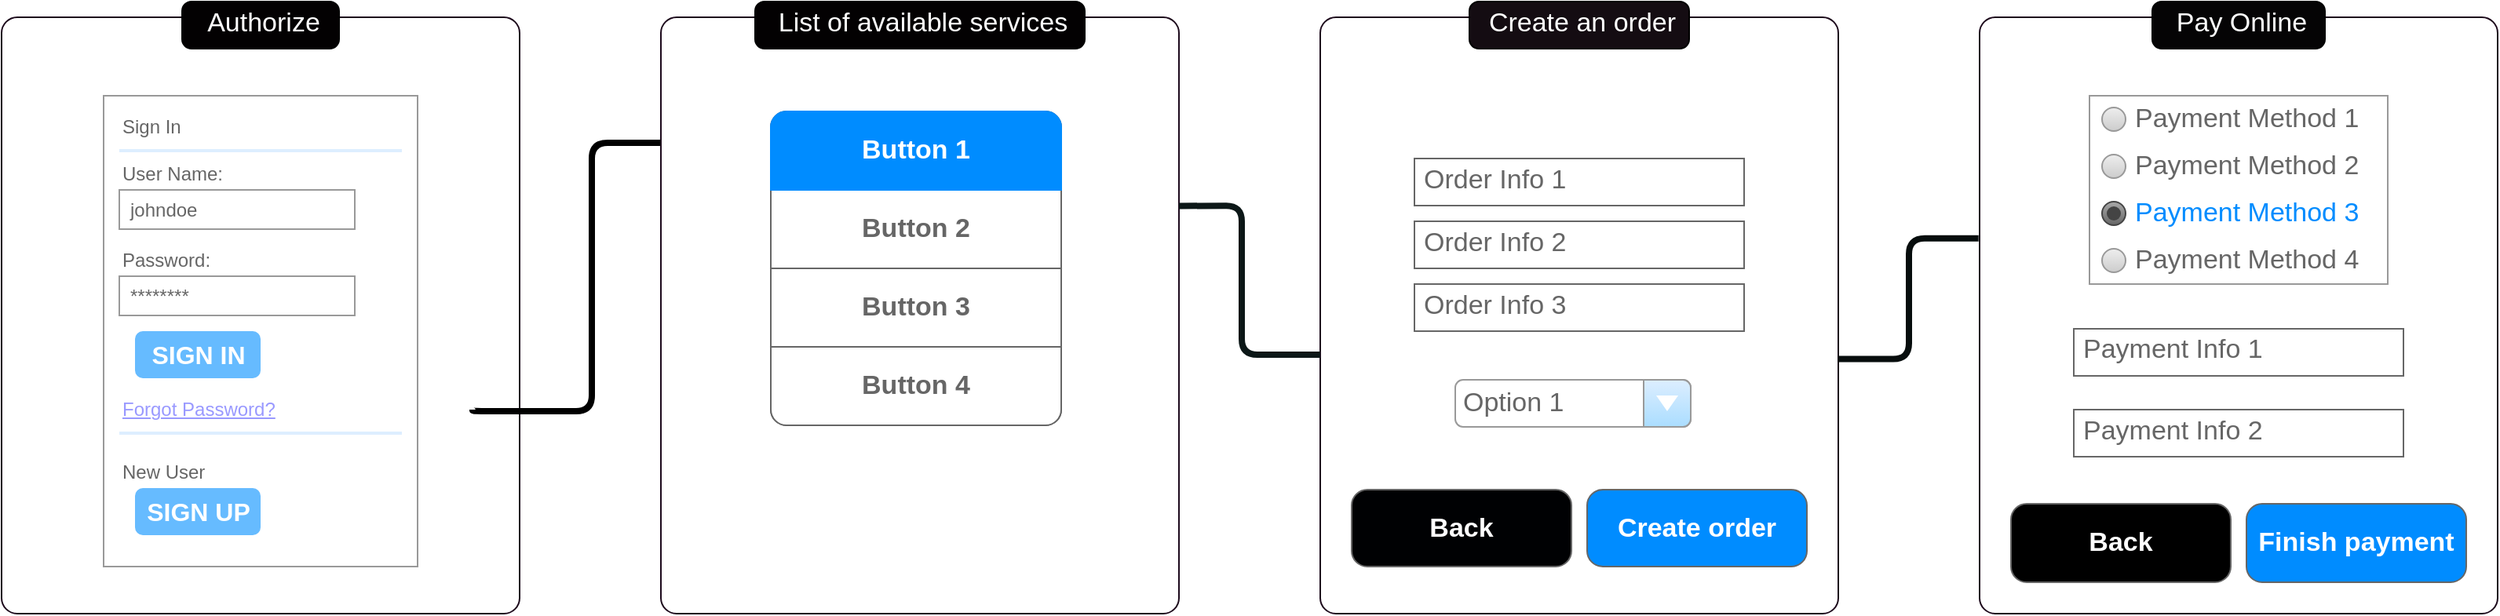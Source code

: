 <mxfile version="23.1.0" type="device">
  <diagram id="9j6BMVzBNtlCnUVLWTuU" name="Страница — 2">
    <mxGraphModel dx="2100" dy="1116" grid="1" gridSize="10" guides="1" tooltips="1" connect="1" arrows="1" fold="1" page="1" pageScale="1" pageWidth="1169" pageHeight="827" math="0" shadow="0">
      <root>
        <mxCell id="0" />
        <mxCell id="1" parent="0" />
        <mxCell id="my_R7svTArsjujbV07Jw-1" value="" style="shape=mxgraph.mockup.containers.marginRect;rectMarginTop=10;strokeColor=#1D0A1C;strokeWidth=1;dashed=0;rounded=1;arcSize=5;recursiveResize=0;html=1;whiteSpace=wrap;" parent="1" vertex="1">
          <mxGeometry x="40" y="190" width="330" height="390" as="geometry" />
        </mxCell>
        <mxCell id="my_R7svTArsjujbV07Jw-2" value="&lt;div&gt;Authorize&lt;/div&gt;" style="shape=rect;strokeColor=default;fillColor=#030102;strokeWidth=1;dashed=0;rounded=1;arcSize=20;fontColor=#ffffff;fontSize=17;spacing=2;spacingTop=-2;align=center;autosize=1;spacingLeft=4;resizeWidth=0;resizeHeight=0;perimeter=none;html=1;whiteSpace=wrap;" parent="my_R7svTArsjujbV07Jw-1" vertex="1">
          <mxGeometry x="115" width="100" height="30" as="geometry" />
        </mxCell>
        <mxCell id="my_R7svTArsjujbV07Jw-43" value="" style="endArrow=none;html=1;rounded=1;entryX=0;entryY=0.476;entryDx=0;entryDy=0;entryPerimeter=0;edgeStyle=orthogonalEdgeStyle;strokeColor=#000000;strokeWidth=4;" parent="my_R7svTArsjujbV07Jw-1" edge="1">
          <mxGeometry width="50" height="50" relative="1" as="geometry">
            <mxPoint x="300" y="260" as="sourcePoint" />
            <mxPoint x="450" y="92.84" as="targetPoint" />
            <Array as="points">
              <mxPoint x="376" y="261" />
              <mxPoint x="376" y="90" />
              <mxPoint x="450" y="90" />
            </Array>
          </mxGeometry>
        </mxCell>
        <mxCell id="-w1Alu2peggDKOT6mXlN-9" value="" style="strokeWidth=1;shadow=0;dashed=0;align=center;html=1;shape=mxgraph.mockup.forms.rrect;rSize=0;strokeColor=#999999;fillColor=#ffffff;" vertex="1" parent="my_R7svTArsjujbV07Jw-1">
          <mxGeometry x="65" y="60" width="200" height="300" as="geometry" />
        </mxCell>
        <mxCell id="-w1Alu2peggDKOT6mXlN-10" value="Sign In" style="strokeWidth=1;shadow=0;dashed=0;align=center;html=1;shape=mxgraph.mockup.forms.anchor;fontSize=12;fontColor=#666666;align=left;resizeWidth=1;spacingLeft=0;" vertex="1" parent="-w1Alu2peggDKOT6mXlN-9">
          <mxGeometry width="100" height="20" relative="1" as="geometry">
            <mxPoint x="10" y="10" as="offset" />
          </mxGeometry>
        </mxCell>
        <mxCell id="-w1Alu2peggDKOT6mXlN-11" value="" style="shape=line;strokeColor=#ddeeff;strokeWidth=2;html=1;resizeWidth=1;" vertex="1" parent="-w1Alu2peggDKOT6mXlN-9">
          <mxGeometry width="180" height="10" relative="1" as="geometry">
            <mxPoint x="10" y="30" as="offset" />
          </mxGeometry>
        </mxCell>
        <mxCell id="-w1Alu2peggDKOT6mXlN-12" value="User Name:" style="strokeWidth=1;shadow=0;dashed=0;align=center;html=1;shape=mxgraph.mockup.forms.anchor;fontSize=12;fontColor=#666666;align=left;resizeWidth=1;spacingLeft=0;" vertex="1" parent="-w1Alu2peggDKOT6mXlN-9">
          <mxGeometry width="100" height="20" relative="1" as="geometry">
            <mxPoint x="10" y="40" as="offset" />
          </mxGeometry>
        </mxCell>
        <mxCell id="-w1Alu2peggDKOT6mXlN-13" value="johndoe" style="strokeWidth=1;shadow=0;dashed=0;align=center;html=1;shape=mxgraph.mockup.forms.rrect;rSize=0;strokeColor=#999999;fontColor=#666666;align=left;spacingLeft=5;resizeWidth=1;" vertex="1" parent="-w1Alu2peggDKOT6mXlN-9">
          <mxGeometry width="150" height="25" relative="1" as="geometry">
            <mxPoint x="10" y="60" as="offset" />
          </mxGeometry>
        </mxCell>
        <mxCell id="-w1Alu2peggDKOT6mXlN-14" value="Password:" style="strokeWidth=1;shadow=0;dashed=0;align=center;html=1;shape=mxgraph.mockup.forms.anchor;fontSize=12;fontColor=#666666;align=left;resizeWidth=1;spacingLeft=0;" vertex="1" parent="-w1Alu2peggDKOT6mXlN-9">
          <mxGeometry width="100" height="20" relative="1" as="geometry">
            <mxPoint x="10" y="95" as="offset" />
          </mxGeometry>
        </mxCell>
        <mxCell id="-w1Alu2peggDKOT6mXlN-15" value="********" style="strokeWidth=1;shadow=0;dashed=0;align=center;html=1;shape=mxgraph.mockup.forms.rrect;rSize=0;strokeColor=#999999;fontColor=#666666;align=left;spacingLeft=5;resizeWidth=1;" vertex="1" parent="-w1Alu2peggDKOT6mXlN-9">
          <mxGeometry width="150" height="25" relative="1" as="geometry">
            <mxPoint x="10" y="115" as="offset" />
          </mxGeometry>
        </mxCell>
        <mxCell id="-w1Alu2peggDKOT6mXlN-16" value="SIGN IN" style="strokeWidth=1;shadow=0;dashed=0;align=center;html=1;shape=mxgraph.mockup.forms.rrect;rSize=5;strokeColor=none;fontColor=#ffffff;fillColor=#66bbff;fontSize=16;fontStyle=1;" vertex="1" parent="-w1Alu2peggDKOT6mXlN-9">
          <mxGeometry y="1" width="80" height="30" relative="1" as="geometry">
            <mxPoint x="20" y="-150" as="offset" />
          </mxGeometry>
        </mxCell>
        <mxCell id="-w1Alu2peggDKOT6mXlN-17" value="Forgot Password?" style="strokeWidth=1;shadow=0;dashed=0;align=center;html=1;shape=mxgraph.mockup.forms.anchor;fontSize=12;fontColor=#9999ff;align=left;spacingLeft=0;fontStyle=4;resizeWidth=1;" vertex="1" parent="-w1Alu2peggDKOT6mXlN-9">
          <mxGeometry y="1" width="150" height="20" relative="1" as="geometry">
            <mxPoint x="10" y="-110" as="offset" />
          </mxGeometry>
        </mxCell>
        <mxCell id="-w1Alu2peggDKOT6mXlN-18" value="" style="shape=line;strokeColor=#ddeeff;strokeWidth=2;html=1;resizeWidth=1;" vertex="1" parent="-w1Alu2peggDKOT6mXlN-9">
          <mxGeometry y="1" width="180" height="10" relative="1" as="geometry">
            <mxPoint x="10" y="-90" as="offset" />
          </mxGeometry>
        </mxCell>
        <mxCell id="-w1Alu2peggDKOT6mXlN-19" value="New User" style="strokeWidth=1;shadow=0;dashed=0;align=center;html=1;shape=mxgraph.mockup.forms.anchor;fontSize=12;fontColor=#666666;align=left;spacingLeft=0;resizeWidth=1;" vertex="1" parent="-w1Alu2peggDKOT6mXlN-9">
          <mxGeometry y="1" width="150" height="20" relative="1" as="geometry">
            <mxPoint x="10" y="-70" as="offset" />
          </mxGeometry>
        </mxCell>
        <mxCell id="-w1Alu2peggDKOT6mXlN-20" value="SIGN UP" style="strokeWidth=1;shadow=0;dashed=0;align=center;html=1;shape=mxgraph.mockup.forms.rrect;rSize=5;strokeColor=none;fontColor=#ffffff;fillColor=#66bbff;fontSize=16;fontStyle=1;" vertex="1" parent="-w1Alu2peggDKOT6mXlN-9">
          <mxGeometry y="1" width="80" height="30" relative="1" as="geometry">
            <mxPoint x="20" y="-50" as="offset" />
          </mxGeometry>
        </mxCell>
        <mxCell id="my_R7svTArsjujbV07Jw-10" value="" style="shape=mxgraph.mockup.containers.marginRect;rectMarginTop=10;strokeColor=#1D0A1C;strokeWidth=1;dashed=0;rounded=1;arcSize=5;recursiveResize=0;html=1;whiteSpace=wrap;" parent="1" vertex="1">
          <mxGeometry x="460" y="190" width="330" height="390" as="geometry" />
        </mxCell>
        <mxCell id="my_R7svTArsjujbV07Jw-11" value="&lt;div align=&quot;center&quot;&gt;List of available services&lt;/div&gt;" style="shape=rect;strokeColor=default;fillColor=#030102;strokeWidth=1;dashed=0;rounded=1;arcSize=20;fontColor=#ffffff;fontSize=17;spacing=2;spacingTop=-2;align=center;autosize=1;spacingLeft=4;resizeWidth=0;resizeHeight=0;perimeter=none;html=1;whiteSpace=wrap;" parent="my_R7svTArsjujbV07Jw-10" vertex="1">
          <mxGeometry x="60" width="210" height="30" as="geometry" />
        </mxCell>
        <mxCell id="-w1Alu2peggDKOT6mXlN-1" value="" style="strokeWidth=1;shadow=0;dashed=0;align=center;html=1;shape=mxgraph.mockup.rrect;rSize=10;strokeColor=#666666;" vertex="1" parent="my_R7svTArsjujbV07Jw-10">
          <mxGeometry x="70" y="70" width="185" height="200" as="geometry" />
        </mxCell>
        <mxCell id="-w1Alu2peggDKOT6mXlN-2" value="Button 2" style="strokeColor=inherit;fillColor=inherit;gradientColor=inherit;strokeWidth=1;shadow=0;dashed=0;align=center;html=1;shape=mxgraph.mockup.rrect;rSize=0;fontSize=17;fontColor=#666666;fontStyle=1;resizeWidth=1;whiteSpace=wrap;" vertex="1" parent="-w1Alu2peggDKOT6mXlN-1">
          <mxGeometry width="185" height="50" relative="1" as="geometry">
            <mxPoint y="50" as="offset" />
          </mxGeometry>
        </mxCell>
        <mxCell id="-w1Alu2peggDKOT6mXlN-3" value="Button 3" style="strokeColor=inherit;fillColor=inherit;gradientColor=inherit;strokeWidth=1;shadow=0;dashed=0;align=center;html=1;shape=mxgraph.mockup.rrect;rSize=0;fontSize=17;fontColor=#666666;fontStyle=1;resizeWidth=1;whiteSpace=wrap;" vertex="1" parent="-w1Alu2peggDKOT6mXlN-1">
          <mxGeometry width="185" height="50" relative="1" as="geometry">
            <mxPoint y="100" as="offset" />
          </mxGeometry>
        </mxCell>
        <mxCell id="-w1Alu2peggDKOT6mXlN-4" value="Button 4" style="strokeColor=inherit;fillColor=inherit;gradientColor=inherit;strokeWidth=1;shadow=0;dashed=0;align=center;html=1;shape=mxgraph.mockup.bottomButton;rSize=10;fontSize=17;fontColor=#666666;fontStyle=1;resizeWidth=1;whiteSpace=wrap;" vertex="1" parent="-w1Alu2peggDKOT6mXlN-1">
          <mxGeometry y="1" width="185" height="50" relative="1" as="geometry">
            <mxPoint y="-50" as="offset" />
          </mxGeometry>
        </mxCell>
        <mxCell id="-w1Alu2peggDKOT6mXlN-5" value="Button 1" style="strokeWidth=1;shadow=0;dashed=0;align=center;html=1;shape=mxgraph.mockup.topButton;rSize=10;fontSize=17;fontColor=#ffffff;fontStyle=1;fillColor=#008cff;strokeColor=#008cff;resizeWidth=1;whiteSpace=wrap;" vertex="1" parent="-w1Alu2peggDKOT6mXlN-1">
          <mxGeometry width="185" height="50" relative="1" as="geometry" />
        </mxCell>
        <mxCell id="my_R7svTArsjujbV07Jw-16" value="" style="shape=mxgraph.mockup.containers.marginRect;rectMarginTop=10;strokeColor=#1D0A1C;strokeWidth=1;dashed=0;rounded=1;arcSize=5;recursiveResize=0;html=1;whiteSpace=wrap;" parent="1" vertex="1">
          <mxGeometry x="880" y="190" width="330" height="390" as="geometry" />
        </mxCell>
        <mxCell id="my_R7svTArsjujbV07Jw-17" value="Create an order" style="shape=rect;strokeColor=default;fillColor=#140C12;strokeWidth=1;dashed=0;rounded=1;arcSize=20;fontColor=#ffffff;fontSize=17;spacing=2;spacingTop=-2;align=center;autosize=1;spacingLeft=4;resizeWidth=0;resizeHeight=0;perimeter=none;html=1;whiteSpace=wrap;" parent="my_R7svTArsjujbV07Jw-16" vertex="1">
          <mxGeometry x="95" width="140" height="30" as="geometry" />
        </mxCell>
        <mxCell id="-w1Alu2peggDKOT6mXlN-29" value="&lt;div&gt;Order Info 1&lt;/div&gt;" style="strokeWidth=1;shadow=0;dashed=0;align=center;html=1;shape=mxgraph.mockup.text.textBox;fontColor=#666666;align=left;fontSize=17;spacingLeft=4;spacingTop=-3;whiteSpace=wrap;strokeColor=#666666;mainText=" vertex="1" parent="my_R7svTArsjujbV07Jw-16">
          <mxGeometry x="60" y="100" width="210" height="30" as="geometry" />
        </mxCell>
        <mxCell id="-w1Alu2peggDKOT6mXlN-30" value="&lt;div&gt;Order Info 2&lt;br&gt;&lt;/div&gt;" style="strokeWidth=1;shadow=0;dashed=0;align=center;html=1;shape=mxgraph.mockup.text.textBox;fontColor=#666666;align=left;fontSize=17;spacingLeft=4;spacingTop=-3;whiteSpace=wrap;strokeColor=#666666;mainText=" vertex="1" parent="my_R7svTArsjujbV07Jw-16">
          <mxGeometry x="60" y="140" width="210" height="30" as="geometry" />
        </mxCell>
        <mxCell id="-w1Alu2peggDKOT6mXlN-31" value="&lt;div&gt;Order Info 3&lt;br&gt;&lt;/div&gt;" style="strokeWidth=1;shadow=0;dashed=0;align=center;html=1;shape=mxgraph.mockup.text.textBox;fontColor=#666666;align=left;fontSize=17;spacingLeft=4;spacingTop=-3;whiteSpace=wrap;strokeColor=#666666;mainText=" vertex="1" parent="my_R7svTArsjujbV07Jw-16">
          <mxGeometry x="60" y="180" width="210" height="30" as="geometry" />
        </mxCell>
        <mxCell id="-w1Alu2peggDKOT6mXlN-32" value="Option 1" style="strokeWidth=1;shadow=0;dashed=0;align=center;html=1;shape=mxgraph.mockup.forms.comboBox;strokeColor=#999999;fillColor=#ddeeff;align=left;fillColor2=#aaddff;mainText=;fontColor=#666666;fontSize=17;spacingLeft=3;" vertex="1" parent="my_R7svTArsjujbV07Jw-16">
          <mxGeometry x="86" y="241" width="150" height="30" as="geometry" />
        </mxCell>
        <mxCell id="-w1Alu2peggDKOT6mXlN-33" value="Create order" style="strokeWidth=1;shadow=0;dashed=0;align=center;html=1;shape=mxgraph.mockup.buttons.button;strokeColor=#666666;fontColor=#ffffff;mainText=;buttonStyle=round;fontSize=17;fontStyle=1;fillColor=#008cff;whiteSpace=wrap;" vertex="1" parent="my_R7svTArsjujbV07Jw-16">
          <mxGeometry x="170" y="311" width="140" height="49" as="geometry" />
        </mxCell>
        <mxCell id="OeVjPqdfKNaWhHuvP9w_-2" value="Back" style="strokeWidth=1;shadow=0;dashed=0;align=center;html=1;shape=mxgraph.mockup.buttons.button;strokeColor=#666666;fontColor=#ffffff;mainText=;buttonStyle=round;fontSize=17;fontStyle=1;fillColor=#000103;whiteSpace=wrap;" vertex="1" parent="my_R7svTArsjujbV07Jw-16">
          <mxGeometry x="20" y="311" width="140" height="49" as="geometry" />
        </mxCell>
        <mxCell id="my_R7svTArsjujbV07Jw-27" value="" style="shape=mxgraph.mockup.containers.marginRect;rectMarginTop=10;strokeColor=#1D0A1C;strokeWidth=1;dashed=0;rounded=1;arcSize=5;recursiveResize=0;html=1;whiteSpace=wrap;" parent="1" vertex="1">
          <mxGeometry x="1300" y="190" width="330" height="390" as="geometry" />
        </mxCell>
        <mxCell id="my_R7svTArsjujbV07Jw-28" value="&lt;div&gt;Pay Online&lt;/div&gt;" style="shape=rect;strokeColor=default;fillColor=#050405;strokeWidth=1;dashed=0;rounded=1;arcSize=20;fontColor=#ffffff;fontSize=17;spacing=2;spacingTop=-2;align=center;autosize=1;spacingLeft=4;resizeWidth=0;resizeHeight=0;perimeter=none;html=1;whiteSpace=wrap;" parent="my_R7svTArsjujbV07Jw-27" vertex="1">
          <mxGeometry x="110" width="110" height="30" as="geometry" />
        </mxCell>
        <mxCell id="-w1Alu2peggDKOT6mXlN-21" value="" style="strokeWidth=1;shadow=0;dashed=0;align=center;html=1;shape=mxgraph.mockup.forms.rrect;rSize=0;strokeColor=#999999;fillColor=#ffffff;recursiveResize=0;" vertex="1" parent="my_R7svTArsjujbV07Jw-27">
          <mxGeometry x="70" y="60" width="190" height="120" as="geometry" />
        </mxCell>
        <mxCell id="-w1Alu2peggDKOT6mXlN-22" value="&lt;div&gt;Payment Method 1&lt;/div&gt;" style="shape=ellipse;rSize=0;fillColor=#eeeeee;strokeColor=#999999;gradientColor=#cccccc;html=1;align=left;spacingLeft=4;fontSize=17;fontColor=#666666;labelPosition=right;" vertex="1" parent="-w1Alu2peggDKOT6mXlN-21">
          <mxGeometry x="8" y="7.5" width="15" height="15" as="geometry" />
        </mxCell>
        <mxCell id="-w1Alu2peggDKOT6mXlN-23" value="Payment Method 2" style="shape=ellipse;rSize=0;fillColor=#eeeeee;strokeColor=#999999;gradientColor=#cccccc;html=1;align=left;spacingLeft=4;fontSize=17;fontColor=#666666;labelPosition=right;" vertex="1" parent="-w1Alu2peggDKOT6mXlN-21">
          <mxGeometry x="8" y="37.5" width="15" height="15" as="geometry" />
        </mxCell>
        <mxCell id="-w1Alu2peggDKOT6mXlN-24" value="Payment Method 3" style="shape=ellipse;rSize=0;fillColor=#aaaaaa;strokeColor=#444444;gradientColor=#666666;html=1;align=left;spacingLeft=4;fontSize=17;fontColor=#008cff;labelPosition=right;" vertex="1" parent="-w1Alu2peggDKOT6mXlN-21">
          <mxGeometry x="8" y="67.5" width="15" height="15" as="geometry" />
        </mxCell>
        <mxCell id="-w1Alu2peggDKOT6mXlN-25" value="" style="shape=ellipse;fillColor=#444444;strokeColor=none;html=1;" vertex="1" parent="-w1Alu2peggDKOT6mXlN-24">
          <mxGeometry x="3" y="3" width="9" height="9" as="geometry" />
        </mxCell>
        <mxCell id="-w1Alu2peggDKOT6mXlN-26" value="Payment Method 4" style="shape=ellipse;rSize=0;fillColor=#eeeeee;strokeColor=#999999;gradientColor=#cccccc;html=1;align=left;spacingLeft=4;fontSize=17;fontColor=#666666;labelPosition=right;" vertex="1" parent="-w1Alu2peggDKOT6mXlN-21">
          <mxGeometry x="8" y="97.5" width="15" height="15" as="geometry" />
        </mxCell>
        <mxCell id="-w1Alu2peggDKOT6mXlN-27" value="&lt;div&gt;Payment Info 1&lt;/div&gt;" style="strokeWidth=1;shadow=0;dashed=0;align=center;html=1;shape=mxgraph.mockup.text.textBox;fontColor=#666666;align=left;fontSize=17;spacingLeft=4;spacingTop=-3;whiteSpace=wrap;strokeColor=#666666;mainText=" vertex="1" parent="my_R7svTArsjujbV07Jw-27">
          <mxGeometry x="60" y="208.5" width="210" height="30" as="geometry" />
        </mxCell>
        <mxCell id="-w1Alu2peggDKOT6mXlN-28" value="&lt;div&gt;Payment Info 2&lt;br&gt;&lt;/div&gt;" style="strokeWidth=1;shadow=0;dashed=0;align=center;html=1;shape=mxgraph.mockup.text.textBox;fontColor=#666666;align=left;fontSize=17;spacingLeft=4;spacingTop=-3;whiteSpace=wrap;strokeColor=#666666;mainText=" vertex="1" parent="my_R7svTArsjujbV07Jw-27">
          <mxGeometry x="60" y="260" width="210" height="30" as="geometry" />
        </mxCell>
        <mxCell id="-w1Alu2peggDKOT6mXlN-34" value="Finish payment" style="strokeWidth=1;shadow=0;dashed=0;align=center;html=1;shape=mxgraph.mockup.buttons.button;strokeColor=#666666;fontColor=#ffffff;mainText=;buttonStyle=round;fontSize=17;fontStyle=1;fillColor=#008cff;whiteSpace=wrap;" vertex="1" parent="my_R7svTArsjujbV07Jw-27">
          <mxGeometry x="170" y="320" width="140" height="50" as="geometry" />
        </mxCell>
        <mxCell id="OeVjPqdfKNaWhHuvP9w_-1" value="&lt;div&gt;Back&lt;/div&gt;" style="strokeWidth=1;shadow=0;dashed=0;align=center;html=1;shape=mxgraph.mockup.buttons.button;strokeColor=#666666;fontColor=#ffffff;mainText=;buttonStyle=round;fontSize=17;fontStyle=1;fillColor=#000000;whiteSpace=wrap;" vertex="1" parent="my_R7svTArsjujbV07Jw-27">
          <mxGeometry x="20" y="320" width="140" height="50" as="geometry" />
        </mxCell>
        <mxCell id="my_R7svTArsjujbV07Jw-46" value="" style="endArrow=none;html=1;strokeColor=#0C1717;strokeWidth=4;rounded=1;exitX=1;exitY=0.334;exitDx=0;exitDy=0;exitPerimeter=0;" parent="1" edge="1" source="my_R7svTArsjujbV07Jw-10">
          <mxGeometry width="50" height="50" relative="1" as="geometry">
            <mxPoint x="790" y="280" as="sourcePoint" />
            <mxPoint x="880" y="415" as="targetPoint" />
            <Array as="points">
              <mxPoint x="830" y="320" />
              <mxPoint x="830" y="415" />
            </Array>
          </mxGeometry>
        </mxCell>
        <mxCell id="my_R7svTArsjujbV07Jw-48" value="" style="endArrow=none;html=1;strokeColor=#070D0D;strokeWidth=4;rounded=1;entryX=-0.002;entryY=0.387;entryDx=0;entryDy=0;entryPerimeter=0;edgeStyle=orthogonalEdgeStyle;exitX=0.999;exitY=0.584;exitDx=0;exitDy=0;exitPerimeter=0;" parent="1" target="my_R7svTArsjujbV07Jw-27" edge="1" source="my_R7svTArsjujbV07Jw-16">
          <mxGeometry width="50" height="50" relative="1" as="geometry">
            <mxPoint x="1210" y="494" as="sourcePoint" />
            <mxPoint x="1296" y="336" as="targetPoint" />
          </mxGeometry>
        </mxCell>
      </root>
    </mxGraphModel>
  </diagram>
</mxfile>
